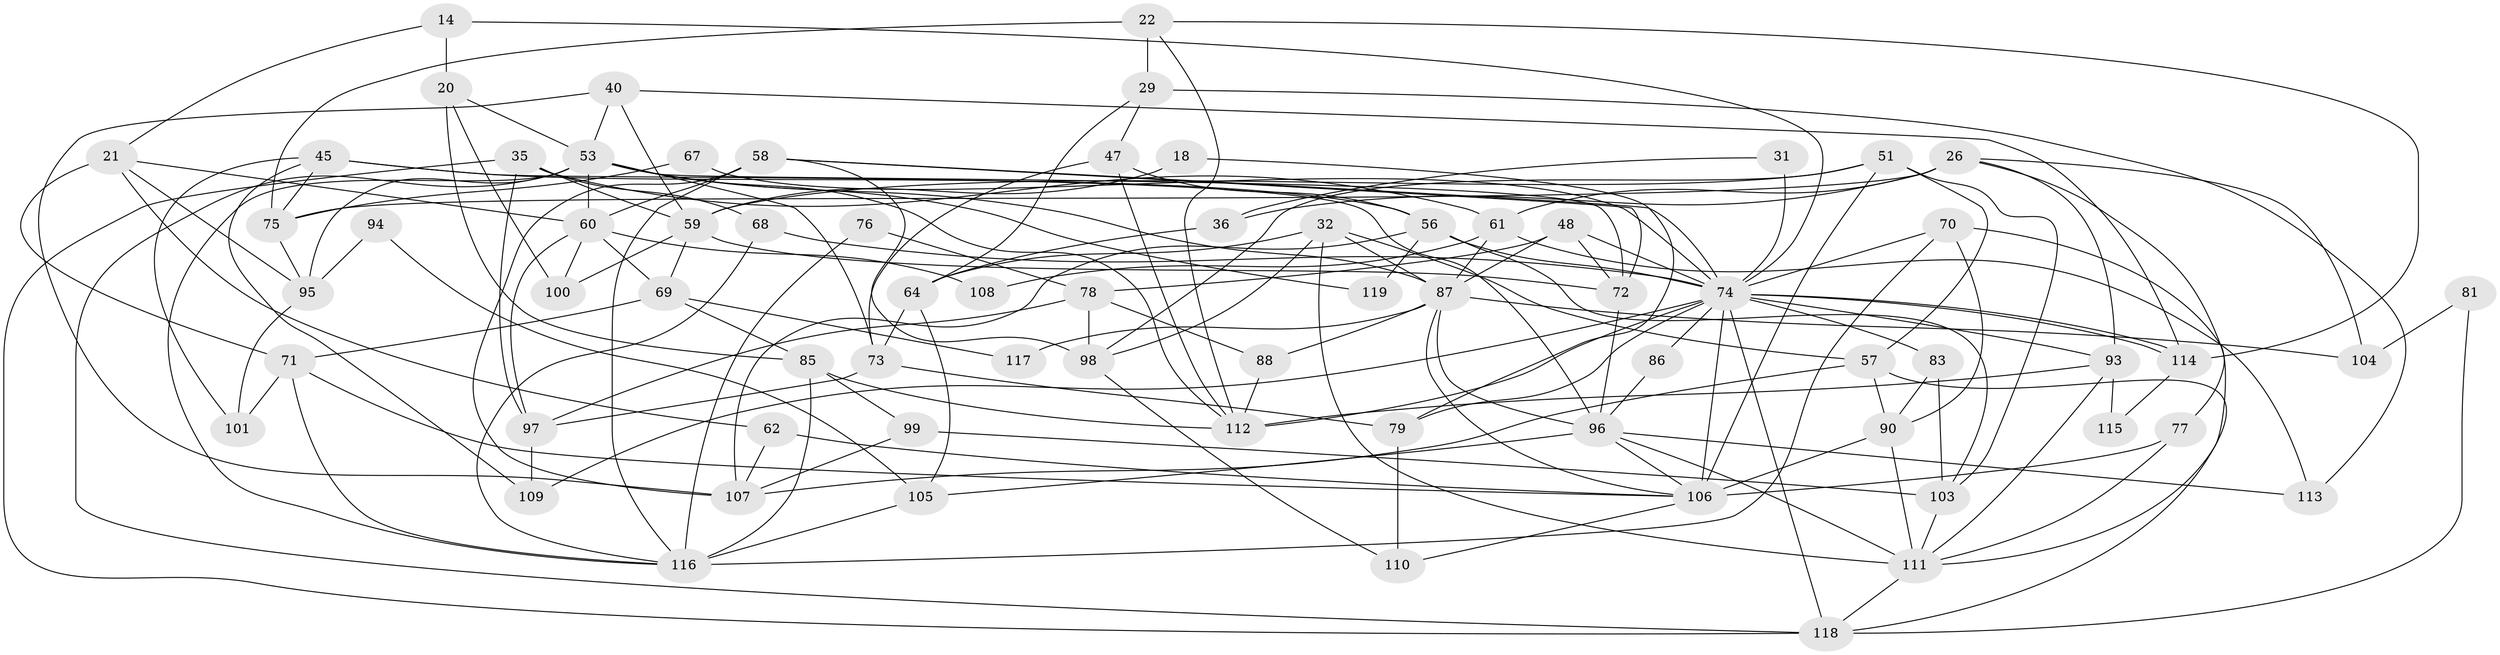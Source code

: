 // original degree distribution, {5: 0.23529411764705882, 6: 0.08403361344537816, 3: 0.3025210084033613, 2: 0.13445378151260504, 4: 0.20168067226890757, 8: 0.04201680672268908}
// Generated by graph-tools (version 1.1) at 2025/53/03/04/25 21:53:24]
// undirected, 71 vertices, 166 edges
graph export_dot {
graph [start="1"]
  node [color=gray90,style=filled];
  14;
  18;
  20;
  21;
  22 [super="+19"];
  26 [super="+12"];
  29;
  31;
  32;
  35 [super="+6"];
  36 [super="+5"];
  40;
  45;
  47;
  48;
  51 [super="+15"];
  53 [super="+4+25"];
  56 [super="+23+30"];
  57 [super="+8"];
  58;
  59;
  60 [super="+3"];
  61;
  62;
  64 [super="+11"];
  67;
  68;
  69 [super="+54"];
  70 [super="+46"];
  71 [super="+52"];
  72 [super="+13"];
  73 [super="+41"];
  74 [super="+37+16"];
  75;
  76;
  77;
  78;
  79 [super="+65"];
  81;
  83;
  85 [super="+63"];
  86;
  87 [super="+49+44"];
  88;
  90;
  93 [super="+50"];
  94;
  95;
  96 [super="+80"];
  97 [super="+24"];
  98;
  99;
  100;
  101;
  103 [super="+82"];
  104;
  105;
  106 [super="+92"];
  107 [super="+66"];
  108;
  109;
  110;
  111 [super="+91"];
  112 [super="+43+102"];
  113 [super="+55"];
  114;
  115;
  116 [super="+27"];
  117;
  118 [super="+89"];
  119;
  14 -- 21;
  14 -- 20;
  14 -- 74;
  18 -- 79;
  18 -- 59;
  20 -- 85 [weight=2];
  20 -- 100;
  20 -- 53;
  21 -- 62;
  21 -- 95;
  21 -- 60;
  21 -- 71;
  22 -- 114;
  22 -- 29 [weight=2];
  22 -- 112;
  22 -- 75;
  26 -- 75 [weight=2];
  26 -- 36;
  26 -- 77;
  26 -- 104;
  26 -- 61;
  26 -- 93;
  29 -- 47;
  29 -- 113;
  29 -- 64;
  31 -- 36;
  31 -- 74 [weight=2];
  32 -- 111;
  32 -- 98;
  32 -- 64;
  32 -- 87;
  32 -- 57;
  35 -- 61;
  35 -- 68;
  35 -- 59;
  35 -- 97;
  35 -- 118;
  36 -- 64;
  40 -- 59;
  40 -- 107;
  40 -- 114;
  40 -- 53;
  45 -- 56;
  45 -- 75;
  45 -- 101;
  45 -- 109;
  45 -- 96;
  47 -- 56;
  47 -- 73;
  47 -- 112;
  48 -- 72;
  48 -- 78;
  48 -- 87;
  48 -- 74;
  51 -- 103;
  51 -- 59 [weight=2];
  51 -- 98;
  51 -- 57;
  51 -- 106;
  53 -- 60 [weight=3];
  53 -- 72;
  53 -- 87 [weight=2];
  53 -- 116;
  53 -- 119;
  53 -- 95;
  53 -- 73;
  53 -- 118;
  53 -- 112;
  56 -- 119;
  56 -- 74 [weight=3];
  56 -- 107;
  56 -- 103;
  57 -- 90;
  57 -- 107;
  57 -- 118;
  58 -- 98;
  58 -- 60 [weight=2];
  58 -- 107 [weight=2];
  58 -- 116;
  58 -- 72;
  58 -- 74;
  59 -- 100;
  59 -- 69;
  59 -- 72;
  60 -- 100;
  60 -- 97;
  60 -- 69;
  60 -- 108;
  61 -- 108;
  61 -- 87;
  61 -- 113;
  62 -- 107;
  62 -- 106;
  64 -- 105 [weight=2];
  64 -- 73;
  67 -- 75;
  67 -- 74;
  68 -- 116;
  68 -- 74;
  69 -- 117;
  69 -- 85;
  69 -- 71;
  70 -- 90;
  70 -- 74;
  70 -- 116;
  70 -- 111;
  71 -- 116;
  71 -- 106;
  71 -- 101;
  72 -- 96;
  73 -- 97;
  73 -- 79;
  74 -- 114;
  74 -- 114;
  74 -- 86;
  74 -- 106 [weight=3];
  74 -- 109;
  74 -- 83;
  74 -- 93 [weight=2];
  74 -- 79 [weight=3];
  74 -- 112;
  74 -- 118 [weight=2];
  75 -- 95;
  76 -- 78;
  76 -- 116;
  77 -- 106;
  77 -- 111;
  78 -- 88;
  78 -- 98;
  78 -- 97;
  79 -- 110;
  81 -- 104;
  81 -- 118;
  83 -- 103;
  83 -- 90;
  85 -- 99;
  85 -- 116;
  85 -- 112;
  86 -- 96;
  87 -- 96 [weight=2];
  87 -- 104;
  87 -- 117;
  87 -- 88;
  87 -- 106;
  88 -- 112;
  90 -- 111;
  90 -- 106;
  93 -- 115;
  93 -- 111 [weight=2];
  93 -- 112 [weight=2];
  94 -- 95;
  94 -- 105;
  95 -- 101;
  96 -- 105;
  96 -- 111 [weight=2];
  96 -- 106;
  96 -- 113;
  97 -- 109;
  98 -- 110;
  99 -- 107;
  99 -- 103;
  103 -- 111;
  105 -- 116 [weight=2];
  106 -- 110;
  111 -- 118;
  114 -- 115;
}
